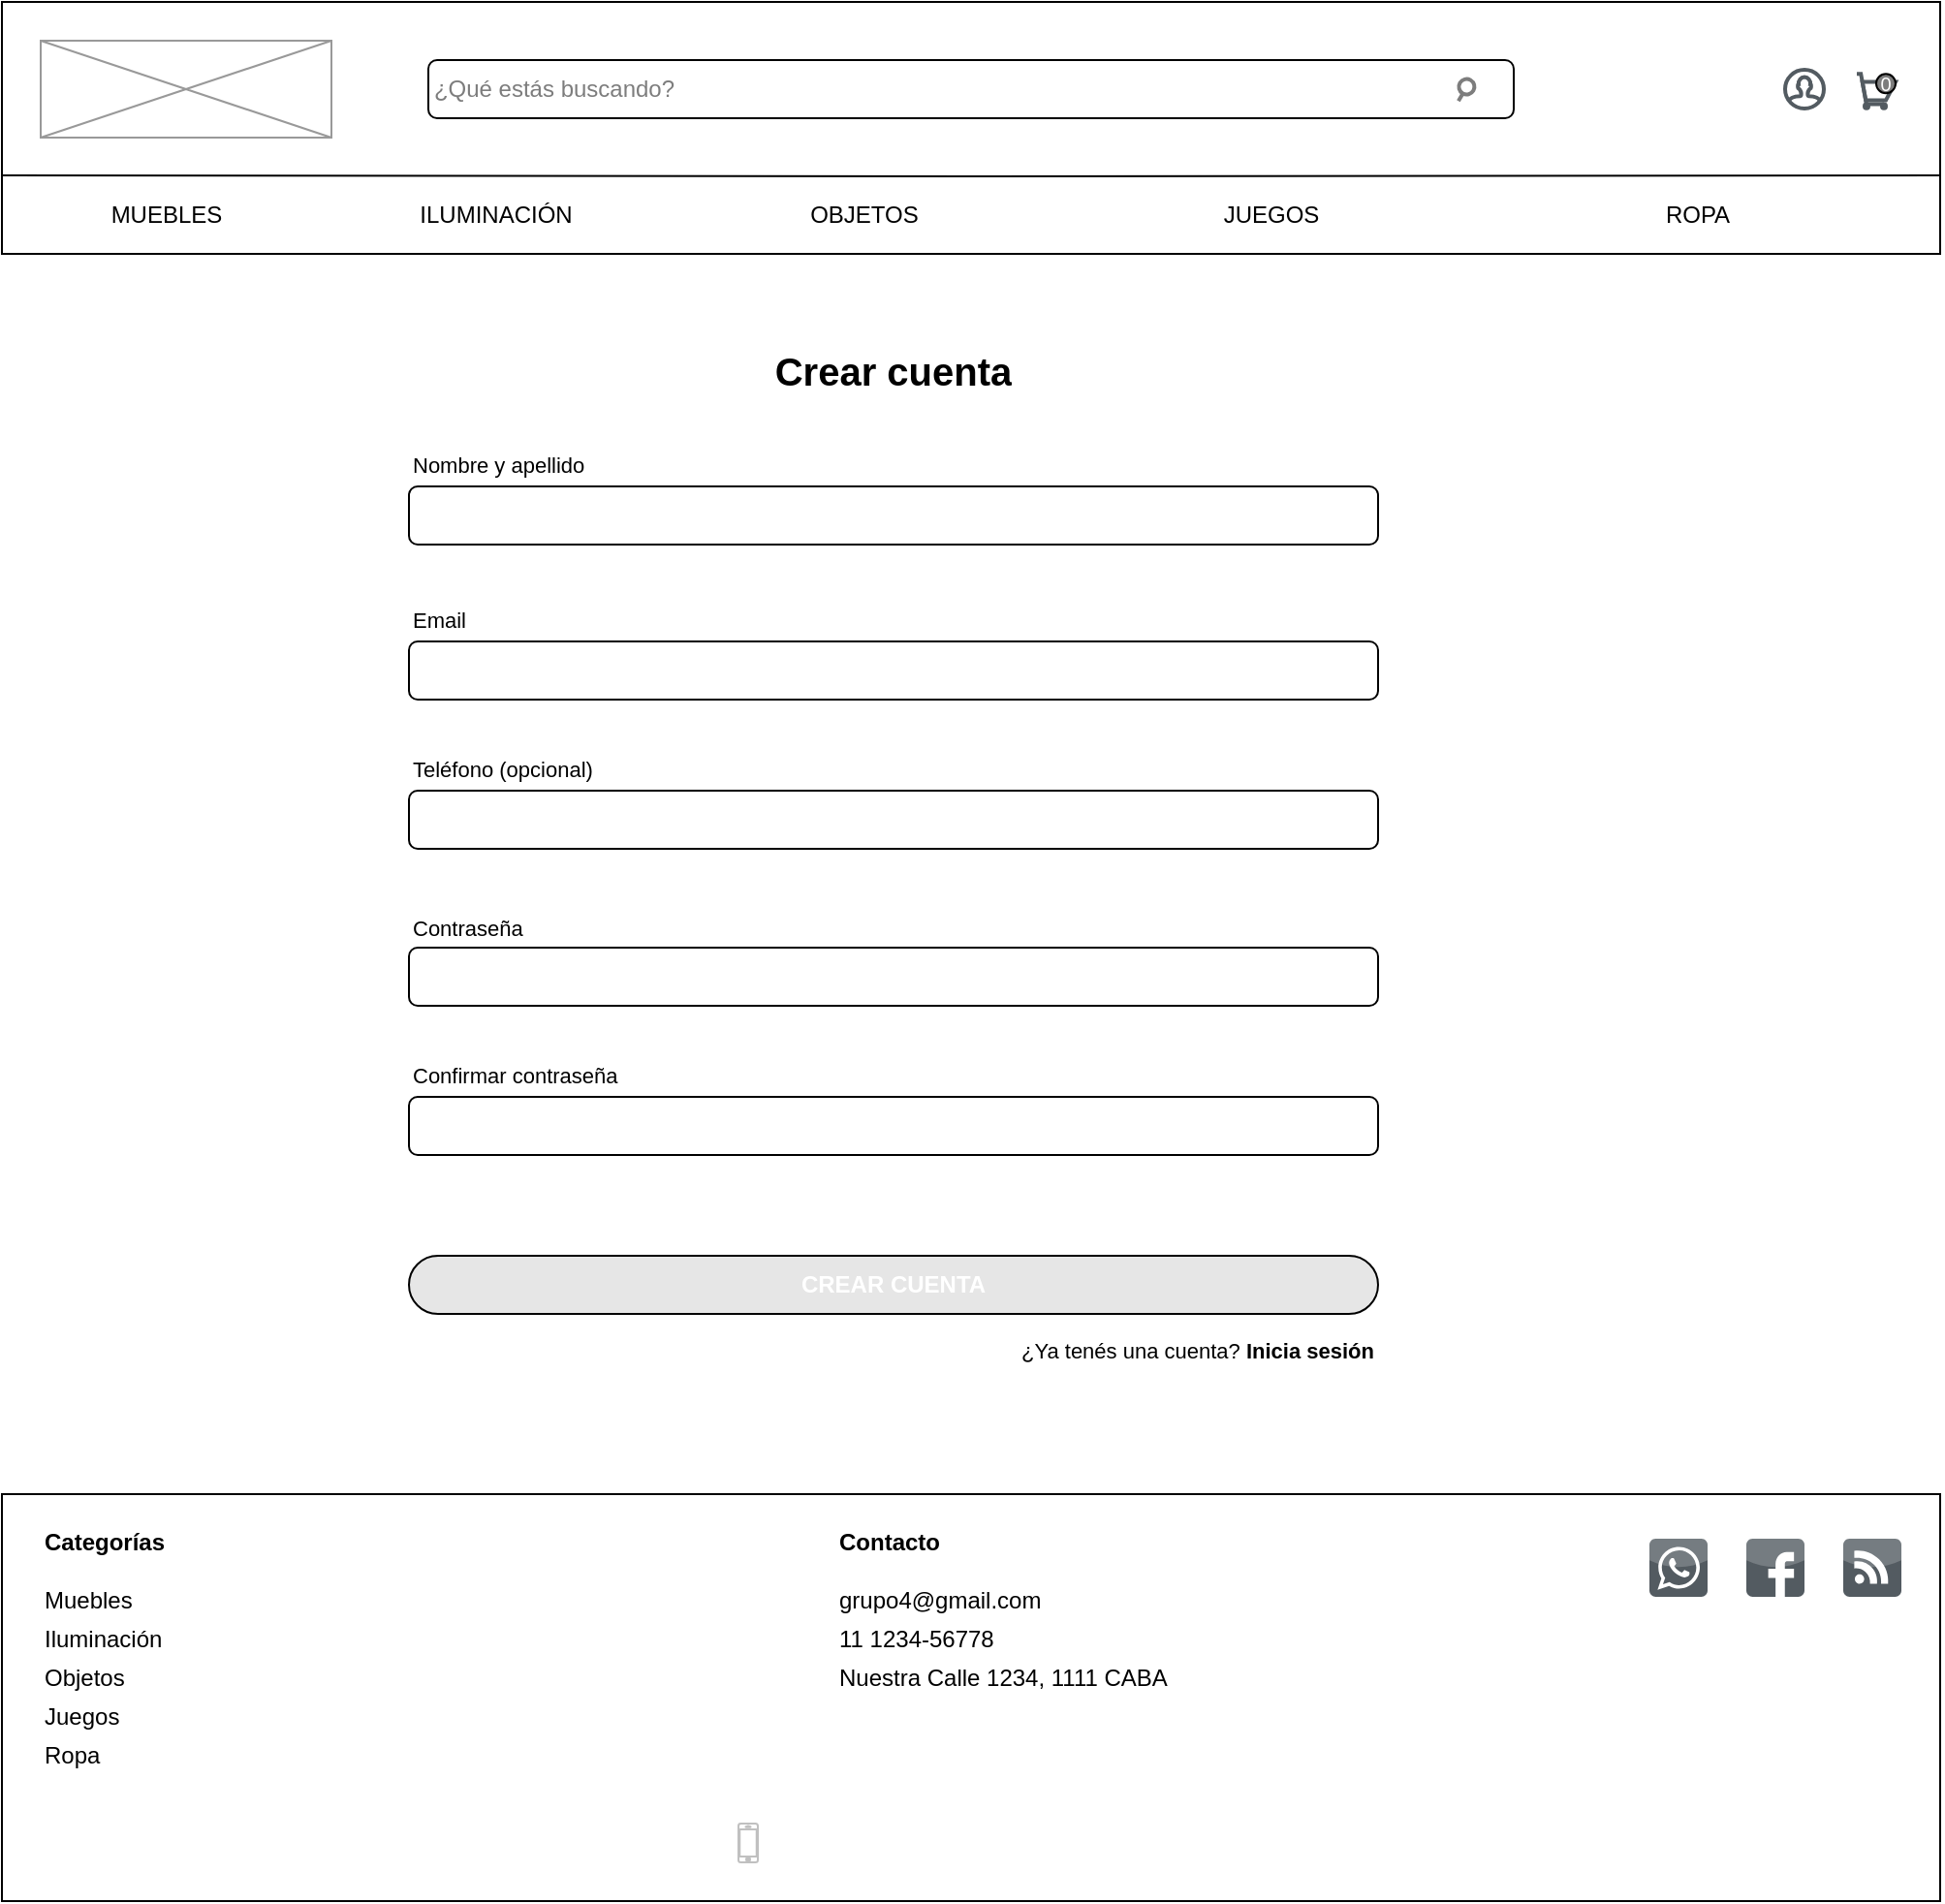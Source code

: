 <mxfile version="19.0.3" type="device"><diagram id="uW7u7Zsx8n6kEOl5035_" name="Page-1"><mxGraphModel dx="1016" dy="539" grid="1" gridSize="10" guides="1" tooltips="1" connect="1" arrows="1" fold="1" page="1" pageScale="1" pageWidth="1600" pageHeight="1200" math="0" shadow="0"><root><mxCell id="0"/><mxCell id="1" parent="0"/><mxCell id="MBPSToM_jYrUbF7GJNlZ-1" value="" style="rounded=0;whiteSpace=wrap;html=1;" parent="1" vertex="1"><mxGeometry x="20" y="20" width="1000" height="130" as="geometry"/></mxCell><mxCell id="MBPSToM_jYrUbF7GJNlZ-2" value="" style="endArrow=none;html=1;rounded=0;exitX=0;exitY=0.75;exitDx=0;exitDy=0;entryX=1;entryY=0.75;entryDx=0;entryDy=0;" parent="1" edge="1"><mxGeometry width="50" height="50" relative="1" as="geometry"><mxPoint x="20" y="109.5" as="sourcePoint"/><mxPoint x="1020" y="109.5" as="targetPoint"/><Array as="points"><mxPoint x="520" y="110"/></Array></mxGeometry></mxCell><mxCell id="MBPSToM_jYrUbF7GJNlZ-3" value="" style="verticalLabelPosition=bottom;shadow=0;dashed=0;align=center;html=1;verticalAlign=top;strokeWidth=1;shape=mxgraph.mockup.graphics.simpleIcon;strokeColor=#999999;" parent="1" vertex="1"><mxGeometry x="40" y="40" width="150" height="50" as="geometry"/></mxCell><mxCell id="MBPSToM_jYrUbF7GJNlZ-5" value="" style="rounded=1;whiteSpace=wrap;html=1;" parent="1" vertex="1"><mxGeometry x="240" y="50" width="560" height="30" as="geometry"/></mxCell><mxCell id="MBPSToM_jYrUbF7GJNlZ-6" value="&lt;font color=&quot;#7d7d7d&quot;&gt;¿Qué estás buscando?&lt;/font&gt;" style="text;html=1;strokeColor=none;fillColor=none;align=center;verticalAlign=left;whiteSpace=wrap;rounded=0;fontFamily=Helvetica;" parent="1" vertex="1"><mxGeometry x="220" y="43" width="170" height="30" as="geometry"/></mxCell><mxCell id="MBPSToM_jYrUbF7GJNlZ-7" value="" style="html=1;verticalLabelPosition=bottom;align=center;labelBackgroundColor=#ffffff;verticalAlign=top;strokeWidth=2;strokeColor=#535b61;shadow=0;dashed=0;shape=mxgraph.ios7.icons.shopping_cart;fontFamily=Helvetica;" parent="1" vertex="1"><mxGeometry x="977" y="57.13" width="20" height="17.75" as="geometry"/></mxCell><mxCell id="MBPSToM_jYrUbF7GJNlZ-8" value="" style="html=1;verticalLabelPosition=bottom;align=center;labelBackgroundColor=#ffffff;verticalAlign=top;strokeWidth=2;strokeColor=#535b61;shadow=0;dashed=0;shape=mxgraph.ios7.icons.user;fontFamily=Helvetica;" parent="1" vertex="1"><mxGeometry x="940" y="55" width="20" height="20" as="geometry"/></mxCell><mxCell id="c_yE67asiVKya4BYkcYL-1" value="MUEBLES" style="text;html=1;strokeColor=none;fillColor=none;align=center;verticalAlign=middle;whiteSpace=wrap;rounded=0;" parent="1" vertex="1"><mxGeometry x="40" y="120" width="130" height="20" as="geometry"/></mxCell><mxCell id="c_yE67asiVKya4BYkcYL-3" value="ILUMINACIÓN" style="text;html=1;strokeColor=none;fillColor=none;align=center;verticalAlign=middle;whiteSpace=wrap;rounded=0;" parent="1" vertex="1"><mxGeometry x="210" y="120" width="130" height="20" as="geometry"/></mxCell><mxCell id="c_yE67asiVKya4BYkcYL-4" value="OBJETOS" style="text;html=1;strokeColor=none;fillColor=none;align=center;verticalAlign=middle;whiteSpace=wrap;rounded=0;" parent="1" vertex="1"><mxGeometry x="400" y="120" width="130" height="20" as="geometry"/></mxCell><mxCell id="c_yE67asiVKya4BYkcYL-5" value="JUEGOS" style="text;html=1;strokeColor=none;fillColor=none;align=center;verticalAlign=middle;whiteSpace=wrap;rounded=0;" parent="1" vertex="1"><mxGeometry x="610" y="120" width="130" height="20" as="geometry"/></mxCell><mxCell id="Vf3jZz8WEpiIptkJzm5_-19" value="" style="group" parent="1" vertex="1" connectable="0"><mxGeometry x="20" y="790" width="1000" height="210" as="geometry"/></mxCell><mxCell id="c_yE67asiVKya4BYkcYL-7" value="" style="rounded=0;whiteSpace=wrap;html=1;" parent="Vf3jZz8WEpiIptkJzm5_-19" vertex="1"><mxGeometry width="1000" height="210" as="geometry"/></mxCell><mxCell id="c_yE67asiVKya4BYkcYL-9" value="" style="dashed=0;outlineConnect=0;html=1;align=center;labelPosition=center;verticalLabelPosition=bottom;verticalAlign=top;shape=mxgraph.webicons.whatsapp;fillColor=#535b61" parent="Vf3jZz8WEpiIptkJzm5_-19" vertex="1"><mxGeometry x="850" y="23" width="30" height="30" as="geometry"/></mxCell><mxCell id="c_yE67asiVKya4BYkcYL-10" value="" style="dashed=0;outlineConnect=0;html=1;align=center;labelPosition=center;verticalLabelPosition=bottom;verticalAlign=top;shape=mxgraph.webicons.feed;fillColor=#535b61" parent="Vf3jZz8WEpiIptkJzm5_-19" vertex="1"><mxGeometry x="950" y="23" width="30" height="30" as="geometry"/></mxCell><mxCell id="c_yE67asiVKya4BYkcYL-11" value="" style="dashed=0;outlineConnect=0;html=1;align=center;labelPosition=center;verticalLabelPosition=bottom;verticalAlign=top;shape=mxgraph.webicons.facebook;fillColor=#535b61" parent="Vf3jZz8WEpiIptkJzm5_-19" vertex="1"><mxGeometry x="900" y="23" width="30" height="30" as="geometry"/></mxCell><mxCell id="c_yE67asiVKya4BYkcYL-14" value="Muebles" style="text;html=1;strokeColor=none;fillColor=none;align=left;verticalAlign=middle;whiteSpace=wrap;rounded=0;" parent="Vf3jZz8WEpiIptkJzm5_-19" vertex="1"><mxGeometry x="20" y="50" width="130" height="10" as="geometry"/></mxCell><mxCell id="c_yE67asiVKya4BYkcYL-15" value="Juegos" style="text;html=1;strokeColor=none;fillColor=none;align=left;verticalAlign=middle;whiteSpace=wrap;rounded=0;" parent="Vf3jZz8WEpiIptkJzm5_-19" vertex="1"><mxGeometry x="20" y="110" width="130" height="10" as="geometry"/></mxCell><mxCell id="c_yE67asiVKya4BYkcYL-16" value="Iluminación" style="text;html=1;strokeColor=none;fillColor=none;align=left;verticalAlign=middle;whiteSpace=wrap;rounded=0;" parent="Vf3jZz8WEpiIptkJzm5_-19" vertex="1"><mxGeometry x="20" y="70" width="130" height="10" as="geometry"/></mxCell><mxCell id="c_yE67asiVKya4BYkcYL-17" value="Objetos" style="text;html=1;strokeColor=none;fillColor=none;align=left;verticalAlign=middle;whiteSpace=wrap;rounded=0;" parent="Vf3jZz8WEpiIptkJzm5_-19" vertex="1"><mxGeometry x="20" y="90" width="130" height="10" as="geometry"/></mxCell><mxCell id="c_yE67asiVKya4BYkcYL-18" value="Ropa" style="text;html=1;strokeColor=none;fillColor=none;align=left;verticalAlign=middle;whiteSpace=wrap;rounded=0;" parent="Vf3jZz8WEpiIptkJzm5_-19" vertex="1"><mxGeometry x="20" y="130" width="130" height="10" as="geometry"/></mxCell><mxCell id="c_yE67asiVKya4BYkcYL-19" value="&lt;b&gt;Categorías&lt;/b&gt;" style="text;html=1;strokeColor=none;fillColor=none;align=left;verticalAlign=middle;whiteSpace=wrap;rounded=0;" parent="Vf3jZz8WEpiIptkJzm5_-19" vertex="1"><mxGeometry x="20" y="10" width="120" height="30" as="geometry"/></mxCell><mxCell id="c_yE67asiVKya4BYkcYL-20" value="&lt;b&gt;Contacto&lt;/b&gt;" style="text;html=1;strokeColor=none;fillColor=none;align=left;verticalAlign=middle;whiteSpace=wrap;rounded=0;" parent="Vf3jZz8WEpiIptkJzm5_-19" vertex="1"><mxGeometry x="430" y="10" width="120" height="30" as="geometry"/></mxCell><mxCell id="c_yE67asiVKya4BYkcYL-22" value="Nuestra Calle 1234, 1111 CABA" style="text;html=1;strokeColor=none;fillColor=none;align=left;verticalAlign=middle;whiteSpace=wrap;rounded=0;" parent="Vf3jZz8WEpiIptkJzm5_-19" vertex="1"><mxGeometry x="430" y="90" width="199" height="10" as="geometry"/></mxCell><mxCell id="c_yE67asiVKya4BYkcYL-23" value="grupo4@gmail.com" style="text;html=1;strokeColor=none;fillColor=none;align=left;verticalAlign=middle;whiteSpace=wrap;rounded=0;" parent="Vf3jZz8WEpiIptkJzm5_-19" vertex="1"><mxGeometry x="430" y="50" width="130" height="10" as="geometry"/></mxCell><mxCell id="c_yE67asiVKya4BYkcYL-24" value="11 1234-56778" style="text;html=1;strokeColor=none;fillColor=none;align=left;verticalAlign=middle;whiteSpace=wrap;rounded=0;" parent="Vf3jZz8WEpiIptkJzm5_-19" vertex="1"><mxGeometry x="430" y="70" width="130" height="10" as="geometry"/></mxCell><mxCell id="c_yE67asiVKya4BYkcYL-6" value="ROPA" style="text;html=1;strokeColor=none;fillColor=none;align=center;verticalAlign=middle;whiteSpace=wrap;rounded=0;" parent="1" vertex="1"><mxGeometry x="830" y="120" width="130" height="20" as="geometry"/></mxCell><mxCell id="6P5FC4eKNZ7RSgbgbHv8-1" value="" style="html=1;verticalLabelPosition=bottom;align=center;labelBackgroundColor=#ffffff;verticalAlign=top;strokeWidth=2;strokeColor=#7D7D7D;shadow=0;dashed=0;shape=mxgraph.ios7.icons.looking_glass;rotation=75;" parent="1" vertex="1"><mxGeometry x="770" y="60" width="10" height="10" as="geometry"/></mxCell><mxCell id="6P5FC4eKNZ7RSgbgbHv8-9" value="" style="html=1;verticalLabelPosition=bottom;labelBackgroundColor=#ffffff;verticalAlign=top;shadow=0;dashed=0;strokeWidth=1;shape=mxgraph.ios7.misc.iphone;strokeColor=#c0c0c0;" parent="1" vertex="1"><mxGeometry x="400" y="960" width="10" height="20" as="geometry"/></mxCell><mxCell id="l2Oe-1o3iULqUfJCSOdp-1" value="&lt;font style=&quot;font-size: 10px;&quot; color=&quot;#ffffff&quot;&gt;0&lt;/font&gt;" style="ellipse;whiteSpace=wrap;html=1;aspect=fixed;fillColor=#7D7D7D;" parent="1" vertex="1"><mxGeometry x="987" y="57.13" width="10" height="10" as="geometry"/></mxCell><mxCell id="lFqFyo2BjXNZ_a3UAnBI-1" value="&lt;h1&gt;&lt;span style=&quot;background-color: initial;&quot;&gt;&lt;font style=&quot;font-size: 20px;&quot;&gt;Crear cuenta&lt;/font&gt;&lt;/span&gt;&lt;br&gt;&lt;/h1&gt;&lt;div&gt;&lt;span style=&quot;background-color: initial;&quot;&gt;&lt;font style=&quot;font-size: 20px;&quot;&gt;&lt;br&gt;&lt;/font&gt;&lt;/span&gt;&lt;/div&gt;" style="text;html=1;strokeColor=none;fillColor=none;spacing=5;spacingTop=-20;whiteSpace=wrap;overflow=hidden;rounded=0;align=center;" vertex="1" parent="1"><mxGeometry x="350" y="190" width="260" height="40" as="geometry"/></mxCell><mxCell id="lFqFyo2BjXNZ_a3UAnBI-2" value="" style="rounded=1;whiteSpace=wrap;html=1;" vertex="1" parent="1"><mxGeometry x="230" y="270" width="500" height="30" as="geometry"/></mxCell><mxCell id="lFqFyo2BjXNZ_a3UAnBI-6" value="&lt;font color=&quot;#ffffff&quot;&gt;&lt;b&gt;CREAR CUENTA&lt;/b&gt;&lt;/font&gt;" style="rounded=1;whiteSpace=wrap;html=1;arcSize=50;fillColor=#E6E6E6;" vertex="1" parent="1"><mxGeometry x="230" y="667" width="500" height="30" as="geometry"/></mxCell><mxCell id="lFqFyo2BjXNZ_a3UAnBI-10" value="&lt;span style=&quot;font-size: 11px;&quot;&gt;Contraseña&lt;/span&gt;" style="text;html=1;strokeColor=none;fillColor=none;align=left;verticalAlign=middle;whiteSpace=wrap;rounded=0;fontSize=20;" vertex="1" parent="1"><mxGeometry x="230" y="478.5" width="120" height="30" as="geometry"/></mxCell><mxCell id="lFqFyo2BjXNZ_a3UAnBI-12" value="&lt;span style=&quot;font-size: 11px;&quot;&gt;Confirmar contraseña&lt;/span&gt;" style="text;html=1;strokeColor=none;fillColor=none;align=left;verticalAlign=middle;whiteSpace=wrap;rounded=0;fontSize=20;" vertex="1" parent="1"><mxGeometry x="230" y="555" width="150" height="30" as="geometry"/></mxCell><mxCell id="lFqFyo2BjXNZ_a3UAnBI-13" value="" style="rounded=1;whiteSpace=wrap;html=1;" vertex="1" parent="1"><mxGeometry x="230" y="350" width="500" height="30" as="geometry"/></mxCell><mxCell id="lFqFyo2BjXNZ_a3UAnBI-14" value="" style="rounded=1;whiteSpace=wrap;html=1;" vertex="1" parent="1"><mxGeometry x="230" y="427" width="500" height="30" as="geometry"/></mxCell><mxCell id="lFqFyo2BjXNZ_a3UAnBI-15" value="" style="rounded=1;whiteSpace=wrap;html=1;" vertex="1" parent="1"><mxGeometry x="230" y="508" width="500" height="30" as="geometry"/></mxCell><mxCell id="lFqFyo2BjXNZ_a3UAnBI-16" value="" style="rounded=1;whiteSpace=wrap;html=1;" vertex="1" parent="1"><mxGeometry x="230" y="585" width="500" height="30" as="geometry"/></mxCell><mxCell id="lFqFyo2BjXNZ_a3UAnBI-17" value="&lt;span style=&quot;font-size: 11px;&quot;&gt;Nombre y apellido&lt;/span&gt;" style="text;html=1;strokeColor=none;fillColor=none;align=left;verticalAlign=middle;whiteSpace=wrap;rounded=0;fontSize=20;" vertex="1" parent="1"><mxGeometry x="230" y="240" width="110" height="30" as="geometry"/></mxCell><mxCell id="lFqFyo2BjXNZ_a3UAnBI-18" value="&lt;span style=&quot;font-size: 11px;&quot;&gt;Email&lt;/span&gt;" style="text;html=1;strokeColor=none;fillColor=none;align=left;verticalAlign=middle;whiteSpace=wrap;rounded=0;fontSize=20;" vertex="1" parent="1"><mxGeometry x="230" y="320" width="60" height="30" as="geometry"/></mxCell><mxCell id="lFqFyo2BjXNZ_a3UAnBI-19" value="&lt;span style=&quot;font-size: 11px;&quot;&gt;Teléfono (opcional)&lt;/span&gt;" style="text;html=1;strokeColor=none;fillColor=none;align=left;verticalAlign=middle;whiteSpace=wrap;rounded=0;fontSize=20;" vertex="1" parent="1"><mxGeometry x="230" y="397" width="130" height="30" as="geometry"/></mxCell><mxCell id="lFqFyo2BjXNZ_a3UAnBI-20" value="&lt;span style=&quot;font-size: 11px;&quot;&gt;¿Ya tenés una cuenta?&lt;b&gt; Inicia sesión&lt;/b&gt;&lt;/span&gt;" style="text;html=1;strokeColor=none;fillColor=none;align=right;verticalAlign=middle;whiteSpace=wrap;rounded=0;fontSize=20;" vertex="1" parent="1"><mxGeometry x="500" y="697" width="230" height="30" as="geometry"/></mxCell></root></mxGraphModel></diagram></mxfile>